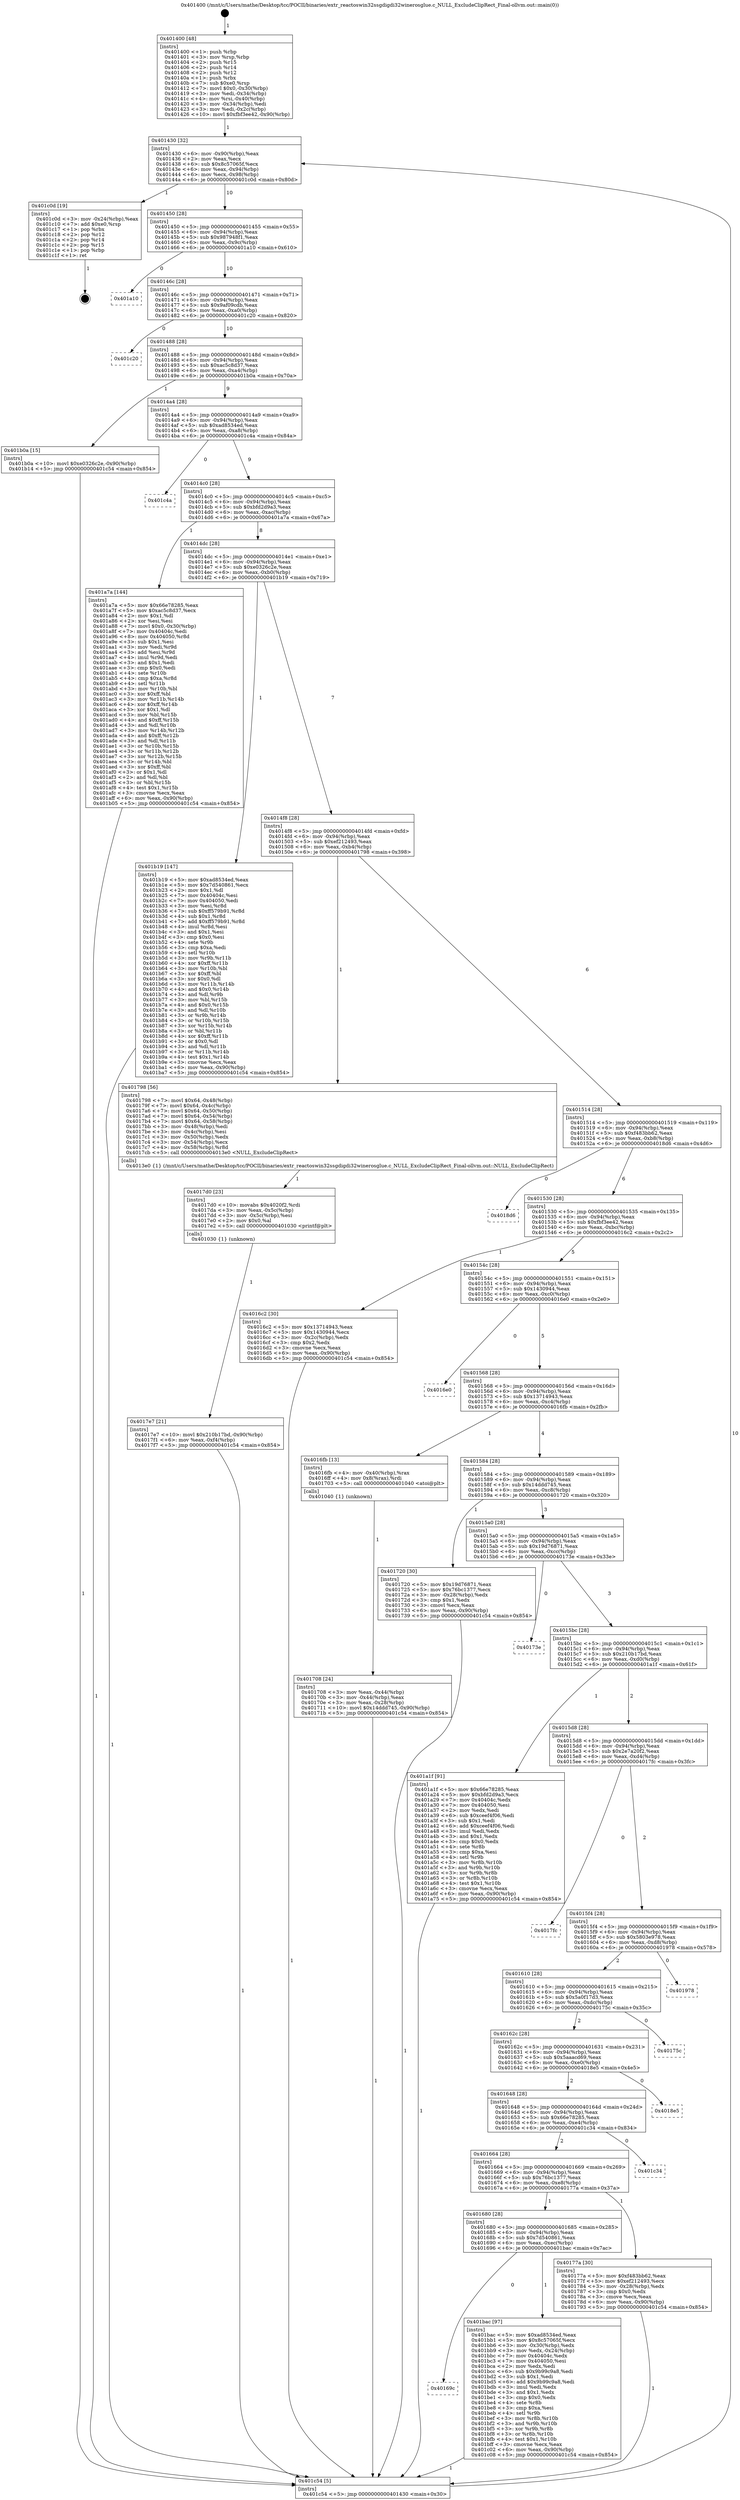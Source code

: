 digraph "0x401400" {
  label = "0x401400 (/mnt/c/Users/mathe/Desktop/tcc/POCII/binaries/extr_reactoswin32ssgdigdi32winerosglue.c_NULL_ExcludeClipRect_Final-ollvm.out::main(0))"
  labelloc = "t"
  node[shape=record]

  Entry [label="",width=0.3,height=0.3,shape=circle,fillcolor=black,style=filled]
  "0x401430" [label="{
     0x401430 [32]\l
     | [instrs]\l
     &nbsp;&nbsp;0x401430 \<+6\>: mov -0x90(%rbp),%eax\l
     &nbsp;&nbsp;0x401436 \<+2\>: mov %eax,%ecx\l
     &nbsp;&nbsp;0x401438 \<+6\>: sub $0x8c57065f,%ecx\l
     &nbsp;&nbsp;0x40143e \<+6\>: mov %eax,-0x94(%rbp)\l
     &nbsp;&nbsp;0x401444 \<+6\>: mov %ecx,-0x98(%rbp)\l
     &nbsp;&nbsp;0x40144a \<+6\>: je 0000000000401c0d \<main+0x80d\>\l
  }"]
  "0x401c0d" [label="{
     0x401c0d [19]\l
     | [instrs]\l
     &nbsp;&nbsp;0x401c0d \<+3\>: mov -0x24(%rbp),%eax\l
     &nbsp;&nbsp;0x401c10 \<+7\>: add $0xe0,%rsp\l
     &nbsp;&nbsp;0x401c17 \<+1\>: pop %rbx\l
     &nbsp;&nbsp;0x401c18 \<+2\>: pop %r12\l
     &nbsp;&nbsp;0x401c1a \<+2\>: pop %r14\l
     &nbsp;&nbsp;0x401c1c \<+2\>: pop %r15\l
     &nbsp;&nbsp;0x401c1e \<+1\>: pop %rbp\l
     &nbsp;&nbsp;0x401c1f \<+1\>: ret\l
  }"]
  "0x401450" [label="{
     0x401450 [28]\l
     | [instrs]\l
     &nbsp;&nbsp;0x401450 \<+5\>: jmp 0000000000401455 \<main+0x55\>\l
     &nbsp;&nbsp;0x401455 \<+6\>: mov -0x94(%rbp),%eax\l
     &nbsp;&nbsp;0x40145b \<+5\>: sub $0x987948f1,%eax\l
     &nbsp;&nbsp;0x401460 \<+6\>: mov %eax,-0x9c(%rbp)\l
     &nbsp;&nbsp;0x401466 \<+6\>: je 0000000000401a10 \<main+0x610\>\l
  }"]
  Exit [label="",width=0.3,height=0.3,shape=circle,fillcolor=black,style=filled,peripheries=2]
  "0x401a10" [label="{
     0x401a10\l
  }", style=dashed]
  "0x40146c" [label="{
     0x40146c [28]\l
     | [instrs]\l
     &nbsp;&nbsp;0x40146c \<+5\>: jmp 0000000000401471 \<main+0x71\>\l
     &nbsp;&nbsp;0x401471 \<+6\>: mov -0x94(%rbp),%eax\l
     &nbsp;&nbsp;0x401477 \<+5\>: sub $0x9af09cdb,%eax\l
     &nbsp;&nbsp;0x40147c \<+6\>: mov %eax,-0xa0(%rbp)\l
     &nbsp;&nbsp;0x401482 \<+6\>: je 0000000000401c20 \<main+0x820\>\l
  }"]
  "0x40169c" [label="{
     0x40169c\l
  }", style=dashed]
  "0x401c20" [label="{
     0x401c20\l
  }", style=dashed]
  "0x401488" [label="{
     0x401488 [28]\l
     | [instrs]\l
     &nbsp;&nbsp;0x401488 \<+5\>: jmp 000000000040148d \<main+0x8d\>\l
     &nbsp;&nbsp;0x40148d \<+6\>: mov -0x94(%rbp),%eax\l
     &nbsp;&nbsp;0x401493 \<+5\>: sub $0xac5c8d37,%eax\l
     &nbsp;&nbsp;0x401498 \<+6\>: mov %eax,-0xa4(%rbp)\l
     &nbsp;&nbsp;0x40149e \<+6\>: je 0000000000401b0a \<main+0x70a\>\l
  }"]
  "0x401bac" [label="{
     0x401bac [97]\l
     | [instrs]\l
     &nbsp;&nbsp;0x401bac \<+5\>: mov $0xad8534ed,%eax\l
     &nbsp;&nbsp;0x401bb1 \<+5\>: mov $0x8c57065f,%ecx\l
     &nbsp;&nbsp;0x401bb6 \<+3\>: mov -0x30(%rbp),%edx\l
     &nbsp;&nbsp;0x401bb9 \<+3\>: mov %edx,-0x24(%rbp)\l
     &nbsp;&nbsp;0x401bbc \<+7\>: mov 0x40404c,%edx\l
     &nbsp;&nbsp;0x401bc3 \<+7\>: mov 0x404050,%esi\l
     &nbsp;&nbsp;0x401bca \<+2\>: mov %edx,%edi\l
     &nbsp;&nbsp;0x401bcc \<+6\>: sub $0x9b99c9a8,%edi\l
     &nbsp;&nbsp;0x401bd2 \<+3\>: sub $0x1,%edi\l
     &nbsp;&nbsp;0x401bd5 \<+6\>: add $0x9b99c9a8,%edi\l
     &nbsp;&nbsp;0x401bdb \<+3\>: imul %edi,%edx\l
     &nbsp;&nbsp;0x401bde \<+3\>: and $0x1,%edx\l
     &nbsp;&nbsp;0x401be1 \<+3\>: cmp $0x0,%edx\l
     &nbsp;&nbsp;0x401be4 \<+4\>: sete %r8b\l
     &nbsp;&nbsp;0x401be8 \<+3\>: cmp $0xa,%esi\l
     &nbsp;&nbsp;0x401beb \<+4\>: setl %r9b\l
     &nbsp;&nbsp;0x401bef \<+3\>: mov %r8b,%r10b\l
     &nbsp;&nbsp;0x401bf2 \<+3\>: and %r9b,%r10b\l
     &nbsp;&nbsp;0x401bf5 \<+3\>: xor %r9b,%r8b\l
     &nbsp;&nbsp;0x401bf8 \<+3\>: or %r8b,%r10b\l
     &nbsp;&nbsp;0x401bfb \<+4\>: test $0x1,%r10b\l
     &nbsp;&nbsp;0x401bff \<+3\>: cmovne %ecx,%eax\l
     &nbsp;&nbsp;0x401c02 \<+6\>: mov %eax,-0x90(%rbp)\l
     &nbsp;&nbsp;0x401c08 \<+5\>: jmp 0000000000401c54 \<main+0x854\>\l
  }"]
  "0x401b0a" [label="{
     0x401b0a [15]\l
     | [instrs]\l
     &nbsp;&nbsp;0x401b0a \<+10\>: movl $0xe0326c2e,-0x90(%rbp)\l
     &nbsp;&nbsp;0x401b14 \<+5\>: jmp 0000000000401c54 \<main+0x854\>\l
  }"]
  "0x4014a4" [label="{
     0x4014a4 [28]\l
     | [instrs]\l
     &nbsp;&nbsp;0x4014a4 \<+5\>: jmp 00000000004014a9 \<main+0xa9\>\l
     &nbsp;&nbsp;0x4014a9 \<+6\>: mov -0x94(%rbp),%eax\l
     &nbsp;&nbsp;0x4014af \<+5\>: sub $0xad8534ed,%eax\l
     &nbsp;&nbsp;0x4014b4 \<+6\>: mov %eax,-0xa8(%rbp)\l
     &nbsp;&nbsp;0x4014ba \<+6\>: je 0000000000401c4a \<main+0x84a\>\l
  }"]
  "0x4017e7" [label="{
     0x4017e7 [21]\l
     | [instrs]\l
     &nbsp;&nbsp;0x4017e7 \<+10\>: movl $0x210b17bd,-0x90(%rbp)\l
     &nbsp;&nbsp;0x4017f1 \<+6\>: mov %eax,-0xf4(%rbp)\l
     &nbsp;&nbsp;0x4017f7 \<+5\>: jmp 0000000000401c54 \<main+0x854\>\l
  }"]
  "0x401c4a" [label="{
     0x401c4a\l
  }", style=dashed]
  "0x4014c0" [label="{
     0x4014c0 [28]\l
     | [instrs]\l
     &nbsp;&nbsp;0x4014c0 \<+5\>: jmp 00000000004014c5 \<main+0xc5\>\l
     &nbsp;&nbsp;0x4014c5 \<+6\>: mov -0x94(%rbp),%eax\l
     &nbsp;&nbsp;0x4014cb \<+5\>: sub $0xbfd2d9a3,%eax\l
     &nbsp;&nbsp;0x4014d0 \<+6\>: mov %eax,-0xac(%rbp)\l
     &nbsp;&nbsp;0x4014d6 \<+6\>: je 0000000000401a7a \<main+0x67a\>\l
  }"]
  "0x4017d0" [label="{
     0x4017d0 [23]\l
     | [instrs]\l
     &nbsp;&nbsp;0x4017d0 \<+10\>: movabs $0x4020f2,%rdi\l
     &nbsp;&nbsp;0x4017da \<+3\>: mov %eax,-0x5c(%rbp)\l
     &nbsp;&nbsp;0x4017dd \<+3\>: mov -0x5c(%rbp),%esi\l
     &nbsp;&nbsp;0x4017e0 \<+2\>: mov $0x0,%al\l
     &nbsp;&nbsp;0x4017e2 \<+5\>: call 0000000000401030 \<printf@plt\>\l
     | [calls]\l
     &nbsp;&nbsp;0x401030 \{1\} (unknown)\l
  }"]
  "0x401a7a" [label="{
     0x401a7a [144]\l
     | [instrs]\l
     &nbsp;&nbsp;0x401a7a \<+5\>: mov $0x66e78285,%eax\l
     &nbsp;&nbsp;0x401a7f \<+5\>: mov $0xac5c8d37,%ecx\l
     &nbsp;&nbsp;0x401a84 \<+2\>: mov $0x1,%dl\l
     &nbsp;&nbsp;0x401a86 \<+2\>: xor %esi,%esi\l
     &nbsp;&nbsp;0x401a88 \<+7\>: movl $0x0,-0x30(%rbp)\l
     &nbsp;&nbsp;0x401a8f \<+7\>: mov 0x40404c,%edi\l
     &nbsp;&nbsp;0x401a96 \<+8\>: mov 0x404050,%r8d\l
     &nbsp;&nbsp;0x401a9e \<+3\>: sub $0x1,%esi\l
     &nbsp;&nbsp;0x401aa1 \<+3\>: mov %edi,%r9d\l
     &nbsp;&nbsp;0x401aa4 \<+3\>: add %esi,%r9d\l
     &nbsp;&nbsp;0x401aa7 \<+4\>: imul %r9d,%edi\l
     &nbsp;&nbsp;0x401aab \<+3\>: and $0x1,%edi\l
     &nbsp;&nbsp;0x401aae \<+3\>: cmp $0x0,%edi\l
     &nbsp;&nbsp;0x401ab1 \<+4\>: sete %r10b\l
     &nbsp;&nbsp;0x401ab5 \<+4\>: cmp $0xa,%r8d\l
     &nbsp;&nbsp;0x401ab9 \<+4\>: setl %r11b\l
     &nbsp;&nbsp;0x401abd \<+3\>: mov %r10b,%bl\l
     &nbsp;&nbsp;0x401ac0 \<+3\>: xor $0xff,%bl\l
     &nbsp;&nbsp;0x401ac3 \<+3\>: mov %r11b,%r14b\l
     &nbsp;&nbsp;0x401ac6 \<+4\>: xor $0xff,%r14b\l
     &nbsp;&nbsp;0x401aca \<+3\>: xor $0x1,%dl\l
     &nbsp;&nbsp;0x401acd \<+3\>: mov %bl,%r15b\l
     &nbsp;&nbsp;0x401ad0 \<+4\>: and $0xff,%r15b\l
     &nbsp;&nbsp;0x401ad4 \<+3\>: and %dl,%r10b\l
     &nbsp;&nbsp;0x401ad7 \<+3\>: mov %r14b,%r12b\l
     &nbsp;&nbsp;0x401ada \<+4\>: and $0xff,%r12b\l
     &nbsp;&nbsp;0x401ade \<+3\>: and %dl,%r11b\l
     &nbsp;&nbsp;0x401ae1 \<+3\>: or %r10b,%r15b\l
     &nbsp;&nbsp;0x401ae4 \<+3\>: or %r11b,%r12b\l
     &nbsp;&nbsp;0x401ae7 \<+3\>: xor %r12b,%r15b\l
     &nbsp;&nbsp;0x401aea \<+3\>: or %r14b,%bl\l
     &nbsp;&nbsp;0x401aed \<+3\>: xor $0xff,%bl\l
     &nbsp;&nbsp;0x401af0 \<+3\>: or $0x1,%dl\l
     &nbsp;&nbsp;0x401af3 \<+2\>: and %dl,%bl\l
     &nbsp;&nbsp;0x401af5 \<+3\>: or %bl,%r15b\l
     &nbsp;&nbsp;0x401af8 \<+4\>: test $0x1,%r15b\l
     &nbsp;&nbsp;0x401afc \<+3\>: cmovne %ecx,%eax\l
     &nbsp;&nbsp;0x401aff \<+6\>: mov %eax,-0x90(%rbp)\l
     &nbsp;&nbsp;0x401b05 \<+5\>: jmp 0000000000401c54 \<main+0x854\>\l
  }"]
  "0x4014dc" [label="{
     0x4014dc [28]\l
     | [instrs]\l
     &nbsp;&nbsp;0x4014dc \<+5\>: jmp 00000000004014e1 \<main+0xe1\>\l
     &nbsp;&nbsp;0x4014e1 \<+6\>: mov -0x94(%rbp),%eax\l
     &nbsp;&nbsp;0x4014e7 \<+5\>: sub $0xe0326c2e,%eax\l
     &nbsp;&nbsp;0x4014ec \<+6\>: mov %eax,-0xb0(%rbp)\l
     &nbsp;&nbsp;0x4014f2 \<+6\>: je 0000000000401b19 \<main+0x719\>\l
  }"]
  "0x401680" [label="{
     0x401680 [28]\l
     | [instrs]\l
     &nbsp;&nbsp;0x401680 \<+5\>: jmp 0000000000401685 \<main+0x285\>\l
     &nbsp;&nbsp;0x401685 \<+6\>: mov -0x94(%rbp),%eax\l
     &nbsp;&nbsp;0x40168b \<+5\>: sub $0x7d540861,%eax\l
     &nbsp;&nbsp;0x401690 \<+6\>: mov %eax,-0xec(%rbp)\l
     &nbsp;&nbsp;0x401696 \<+6\>: je 0000000000401bac \<main+0x7ac\>\l
  }"]
  "0x401b19" [label="{
     0x401b19 [147]\l
     | [instrs]\l
     &nbsp;&nbsp;0x401b19 \<+5\>: mov $0xad8534ed,%eax\l
     &nbsp;&nbsp;0x401b1e \<+5\>: mov $0x7d540861,%ecx\l
     &nbsp;&nbsp;0x401b23 \<+2\>: mov $0x1,%dl\l
     &nbsp;&nbsp;0x401b25 \<+7\>: mov 0x40404c,%esi\l
     &nbsp;&nbsp;0x401b2c \<+7\>: mov 0x404050,%edi\l
     &nbsp;&nbsp;0x401b33 \<+3\>: mov %esi,%r8d\l
     &nbsp;&nbsp;0x401b36 \<+7\>: sub $0xff579b91,%r8d\l
     &nbsp;&nbsp;0x401b3d \<+4\>: sub $0x1,%r8d\l
     &nbsp;&nbsp;0x401b41 \<+7\>: add $0xff579b91,%r8d\l
     &nbsp;&nbsp;0x401b48 \<+4\>: imul %r8d,%esi\l
     &nbsp;&nbsp;0x401b4c \<+3\>: and $0x1,%esi\l
     &nbsp;&nbsp;0x401b4f \<+3\>: cmp $0x0,%esi\l
     &nbsp;&nbsp;0x401b52 \<+4\>: sete %r9b\l
     &nbsp;&nbsp;0x401b56 \<+3\>: cmp $0xa,%edi\l
     &nbsp;&nbsp;0x401b59 \<+4\>: setl %r10b\l
     &nbsp;&nbsp;0x401b5d \<+3\>: mov %r9b,%r11b\l
     &nbsp;&nbsp;0x401b60 \<+4\>: xor $0xff,%r11b\l
     &nbsp;&nbsp;0x401b64 \<+3\>: mov %r10b,%bl\l
     &nbsp;&nbsp;0x401b67 \<+3\>: xor $0xff,%bl\l
     &nbsp;&nbsp;0x401b6a \<+3\>: xor $0x0,%dl\l
     &nbsp;&nbsp;0x401b6d \<+3\>: mov %r11b,%r14b\l
     &nbsp;&nbsp;0x401b70 \<+4\>: and $0x0,%r14b\l
     &nbsp;&nbsp;0x401b74 \<+3\>: and %dl,%r9b\l
     &nbsp;&nbsp;0x401b77 \<+3\>: mov %bl,%r15b\l
     &nbsp;&nbsp;0x401b7a \<+4\>: and $0x0,%r15b\l
     &nbsp;&nbsp;0x401b7e \<+3\>: and %dl,%r10b\l
     &nbsp;&nbsp;0x401b81 \<+3\>: or %r9b,%r14b\l
     &nbsp;&nbsp;0x401b84 \<+3\>: or %r10b,%r15b\l
     &nbsp;&nbsp;0x401b87 \<+3\>: xor %r15b,%r14b\l
     &nbsp;&nbsp;0x401b8a \<+3\>: or %bl,%r11b\l
     &nbsp;&nbsp;0x401b8d \<+4\>: xor $0xff,%r11b\l
     &nbsp;&nbsp;0x401b91 \<+3\>: or $0x0,%dl\l
     &nbsp;&nbsp;0x401b94 \<+3\>: and %dl,%r11b\l
     &nbsp;&nbsp;0x401b97 \<+3\>: or %r11b,%r14b\l
     &nbsp;&nbsp;0x401b9a \<+4\>: test $0x1,%r14b\l
     &nbsp;&nbsp;0x401b9e \<+3\>: cmovne %ecx,%eax\l
     &nbsp;&nbsp;0x401ba1 \<+6\>: mov %eax,-0x90(%rbp)\l
     &nbsp;&nbsp;0x401ba7 \<+5\>: jmp 0000000000401c54 \<main+0x854\>\l
  }"]
  "0x4014f8" [label="{
     0x4014f8 [28]\l
     | [instrs]\l
     &nbsp;&nbsp;0x4014f8 \<+5\>: jmp 00000000004014fd \<main+0xfd\>\l
     &nbsp;&nbsp;0x4014fd \<+6\>: mov -0x94(%rbp),%eax\l
     &nbsp;&nbsp;0x401503 \<+5\>: sub $0xef212493,%eax\l
     &nbsp;&nbsp;0x401508 \<+6\>: mov %eax,-0xb4(%rbp)\l
     &nbsp;&nbsp;0x40150e \<+6\>: je 0000000000401798 \<main+0x398\>\l
  }"]
  "0x40177a" [label="{
     0x40177a [30]\l
     | [instrs]\l
     &nbsp;&nbsp;0x40177a \<+5\>: mov $0xf483bb62,%eax\l
     &nbsp;&nbsp;0x40177f \<+5\>: mov $0xef212493,%ecx\l
     &nbsp;&nbsp;0x401784 \<+3\>: mov -0x28(%rbp),%edx\l
     &nbsp;&nbsp;0x401787 \<+3\>: cmp $0x0,%edx\l
     &nbsp;&nbsp;0x40178a \<+3\>: cmove %ecx,%eax\l
     &nbsp;&nbsp;0x40178d \<+6\>: mov %eax,-0x90(%rbp)\l
     &nbsp;&nbsp;0x401793 \<+5\>: jmp 0000000000401c54 \<main+0x854\>\l
  }"]
  "0x401798" [label="{
     0x401798 [56]\l
     | [instrs]\l
     &nbsp;&nbsp;0x401798 \<+7\>: movl $0x64,-0x48(%rbp)\l
     &nbsp;&nbsp;0x40179f \<+7\>: movl $0x64,-0x4c(%rbp)\l
     &nbsp;&nbsp;0x4017a6 \<+7\>: movl $0x64,-0x50(%rbp)\l
     &nbsp;&nbsp;0x4017ad \<+7\>: movl $0x64,-0x54(%rbp)\l
     &nbsp;&nbsp;0x4017b4 \<+7\>: movl $0x64,-0x58(%rbp)\l
     &nbsp;&nbsp;0x4017bb \<+3\>: mov -0x48(%rbp),%edi\l
     &nbsp;&nbsp;0x4017be \<+3\>: mov -0x4c(%rbp),%esi\l
     &nbsp;&nbsp;0x4017c1 \<+3\>: mov -0x50(%rbp),%edx\l
     &nbsp;&nbsp;0x4017c4 \<+3\>: mov -0x54(%rbp),%ecx\l
     &nbsp;&nbsp;0x4017c7 \<+4\>: mov -0x58(%rbp),%r8d\l
     &nbsp;&nbsp;0x4017cb \<+5\>: call 00000000004013e0 \<NULL_ExcludeClipRect\>\l
     | [calls]\l
     &nbsp;&nbsp;0x4013e0 \{1\} (/mnt/c/Users/mathe/Desktop/tcc/POCII/binaries/extr_reactoswin32ssgdigdi32winerosglue.c_NULL_ExcludeClipRect_Final-ollvm.out::NULL_ExcludeClipRect)\l
  }"]
  "0x401514" [label="{
     0x401514 [28]\l
     | [instrs]\l
     &nbsp;&nbsp;0x401514 \<+5\>: jmp 0000000000401519 \<main+0x119\>\l
     &nbsp;&nbsp;0x401519 \<+6\>: mov -0x94(%rbp),%eax\l
     &nbsp;&nbsp;0x40151f \<+5\>: sub $0xf483bb62,%eax\l
     &nbsp;&nbsp;0x401524 \<+6\>: mov %eax,-0xb8(%rbp)\l
     &nbsp;&nbsp;0x40152a \<+6\>: je 00000000004018d6 \<main+0x4d6\>\l
  }"]
  "0x401664" [label="{
     0x401664 [28]\l
     | [instrs]\l
     &nbsp;&nbsp;0x401664 \<+5\>: jmp 0000000000401669 \<main+0x269\>\l
     &nbsp;&nbsp;0x401669 \<+6\>: mov -0x94(%rbp),%eax\l
     &nbsp;&nbsp;0x40166f \<+5\>: sub $0x76bc1377,%eax\l
     &nbsp;&nbsp;0x401674 \<+6\>: mov %eax,-0xe8(%rbp)\l
     &nbsp;&nbsp;0x40167a \<+6\>: je 000000000040177a \<main+0x37a\>\l
  }"]
  "0x4018d6" [label="{
     0x4018d6\l
  }", style=dashed]
  "0x401530" [label="{
     0x401530 [28]\l
     | [instrs]\l
     &nbsp;&nbsp;0x401530 \<+5\>: jmp 0000000000401535 \<main+0x135\>\l
     &nbsp;&nbsp;0x401535 \<+6\>: mov -0x94(%rbp),%eax\l
     &nbsp;&nbsp;0x40153b \<+5\>: sub $0xfbf3ee42,%eax\l
     &nbsp;&nbsp;0x401540 \<+6\>: mov %eax,-0xbc(%rbp)\l
     &nbsp;&nbsp;0x401546 \<+6\>: je 00000000004016c2 \<main+0x2c2\>\l
  }"]
  "0x401c34" [label="{
     0x401c34\l
  }", style=dashed]
  "0x4016c2" [label="{
     0x4016c2 [30]\l
     | [instrs]\l
     &nbsp;&nbsp;0x4016c2 \<+5\>: mov $0x13714943,%eax\l
     &nbsp;&nbsp;0x4016c7 \<+5\>: mov $0x1430944,%ecx\l
     &nbsp;&nbsp;0x4016cc \<+3\>: mov -0x2c(%rbp),%edx\l
     &nbsp;&nbsp;0x4016cf \<+3\>: cmp $0x2,%edx\l
     &nbsp;&nbsp;0x4016d2 \<+3\>: cmovne %ecx,%eax\l
     &nbsp;&nbsp;0x4016d5 \<+6\>: mov %eax,-0x90(%rbp)\l
     &nbsp;&nbsp;0x4016db \<+5\>: jmp 0000000000401c54 \<main+0x854\>\l
  }"]
  "0x40154c" [label="{
     0x40154c [28]\l
     | [instrs]\l
     &nbsp;&nbsp;0x40154c \<+5\>: jmp 0000000000401551 \<main+0x151\>\l
     &nbsp;&nbsp;0x401551 \<+6\>: mov -0x94(%rbp),%eax\l
     &nbsp;&nbsp;0x401557 \<+5\>: sub $0x1430944,%eax\l
     &nbsp;&nbsp;0x40155c \<+6\>: mov %eax,-0xc0(%rbp)\l
     &nbsp;&nbsp;0x401562 \<+6\>: je 00000000004016e0 \<main+0x2e0\>\l
  }"]
  "0x401c54" [label="{
     0x401c54 [5]\l
     | [instrs]\l
     &nbsp;&nbsp;0x401c54 \<+5\>: jmp 0000000000401430 \<main+0x30\>\l
  }"]
  "0x401400" [label="{
     0x401400 [48]\l
     | [instrs]\l
     &nbsp;&nbsp;0x401400 \<+1\>: push %rbp\l
     &nbsp;&nbsp;0x401401 \<+3\>: mov %rsp,%rbp\l
     &nbsp;&nbsp;0x401404 \<+2\>: push %r15\l
     &nbsp;&nbsp;0x401406 \<+2\>: push %r14\l
     &nbsp;&nbsp;0x401408 \<+2\>: push %r12\l
     &nbsp;&nbsp;0x40140a \<+1\>: push %rbx\l
     &nbsp;&nbsp;0x40140b \<+7\>: sub $0xe0,%rsp\l
     &nbsp;&nbsp;0x401412 \<+7\>: movl $0x0,-0x30(%rbp)\l
     &nbsp;&nbsp;0x401419 \<+3\>: mov %edi,-0x34(%rbp)\l
     &nbsp;&nbsp;0x40141c \<+4\>: mov %rsi,-0x40(%rbp)\l
     &nbsp;&nbsp;0x401420 \<+3\>: mov -0x34(%rbp),%edi\l
     &nbsp;&nbsp;0x401423 \<+3\>: mov %edi,-0x2c(%rbp)\l
     &nbsp;&nbsp;0x401426 \<+10\>: movl $0xfbf3ee42,-0x90(%rbp)\l
  }"]
  "0x401648" [label="{
     0x401648 [28]\l
     | [instrs]\l
     &nbsp;&nbsp;0x401648 \<+5\>: jmp 000000000040164d \<main+0x24d\>\l
     &nbsp;&nbsp;0x40164d \<+6\>: mov -0x94(%rbp),%eax\l
     &nbsp;&nbsp;0x401653 \<+5\>: sub $0x66e78285,%eax\l
     &nbsp;&nbsp;0x401658 \<+6\>: mov %eax,-0xe4(%rbp)\l
     &nbsp;&nbsp;0x40165e \<+6\>: je 0000000000401c34 \<main+0x834\>\l
  }"]
  "0x4016e0" [label="{
     0x4016e0\l
  }", style=dashed]
  "0x401568" [label="{
     0x401568 [28]\l
     | [instrs]\l
     &nbsp;&nbsp;0x401568 \<+5\>: jmp 000000000040156d \<main+0x16d\>\l
     &nbsp;&nbsp;0x40156d \<+6\>: mov -0x94(%rbp),%eax\l
     &nbsp;&nbsp;0x401573 \<+5\>: sub $0x13714943,%eax\l
     &nbsp;&nbsp;0x401578 \<+6\>: mov %eax,-0xc4(%rbp)\l
     &nbsp;&nbsp;0x40157e \<+6\>: je 00000000004016fb \<main+0x2fb\>\l
  }"]
  "0x4018e5" [label="{
     0x4018e5\l
  }", style=dashed]
  "0x4016fb" [label="{
     0x4016fb [13]\l
     | [instrs]\l
     &nbsp;&nbsp;0x4016fb \<+4\>: mov -0x40(%rbp),%rax\l
     &nbsp;&nbsp;0x4016ff \<+4\>: mov 0x8(%rax),%rdi\l
     &nbsp;&nbsp;0x401703 \<+5\>: call 0000000000401040 \<atoi@plt\>\l
     | [calls]\l
     &nbsp;&nbsp;0x401040 \{1\} (unknown)\l
  }"]
  "0x401584" [label="{
     0x401584 [28]\l
     | [instrs]\l
     &nbsp;&nbsp;0x401584 \<+5\>: jmp 0000000000401589 \<main+0x189\>\l
     &nbsp;&nbsp;0x401589 \<+6\>: mov -0x94(%rbp),%eax\l
     &nbsp;&nbsp;0x40158f \<+5\>: sub $0x14ddd745,%eax\l
     &nbsp;&nbsp;0x401594 \<+6\>: mov %eax,-0xc8(%rbp)\l
     &nbsp;&nbsp;0x40159a \<+6\>: je 0000000000401720 \<main+0x320\>\l
  }"]
  "0x401708" [label="{
     0x401708 [24]\l
     | [instrs]\l
     &nbsp;&nbsp;0x401708 \<+3\>: mov %eax,-0x44(%rbp)\l
     &nbsp;&nbsp;0x40170b \<+3\>: mov -0x44(%rbp),%eax\l
     &nbsp;&nbsp;0x40170e \<+3\>: mov %eax,-0x28(%rbp)\l
     &nbsp;&nbsp;0x401711 \<+10\>: movl $0x14ddd745,-0x90(%rbp)\l
     &nbsp;&nbsp;0x40171b \<+5\>: jmp 0000000000401c54 \<main+0x854\>\l
  }"]
  "0x40162c" [label="{
     0x40162c [28]\l
     | [instrs]\l
     &nbsp;&nbsp;0x40162c \<+5\>: jmp 0000000000401631 \<main+0x231\>\l
     &nbsp;&nbsp;0x401631 \<+6\>: mov -0x94(%rbp),%eax\l
     &nbsp;&nbsp;0x401637 \<+5\>: sub $0x5aaacd69,%eax\l
     &nbsp;&nbsp;0x40163c \<+6\>: mov %eax,-0xe0(%rbp)\l
     &nbsp;&nbsp;0x401642 \<+6\>: je 00000000004018e5 \<main+0x4e5\>\l
  }"]
  "0x401720" [label="{
     0x401720 [30]\l
     | [instrs]\l
     &nbsp;&nbsp;0x401720 \<+5\>: mov $0x19d76871,%eax\l
     &nbsp;&nbsp;0x401725 \<+5\>: mov $0x76bc1377,%ecx\l
     &nbsp;&nbsp;0x40172a \<+3\>: mov -0x28(%rbp),%edx\l
     &nbsp;&nbsp;0x40172d \<+3\>: cmp $0x1,%edx\l
     &nbsp;&nbsp;0x401730 \<+3\>: cmovl %ecx,%eax\l
     &nbsp;&nbsp;0x401733 \<+6\>: mov %eax,-0x90(%rbp)\l
     &nbsp;&nbsp;0x401739 \<+5\>: jmp 0000000000401c54 \<main+0x854\>\l
  }"]
  "0x4015a0" [label="{
     0x4015a0 [28]\l
     | [instrs]\l
     &nbsp;&nbsp;0x4015a0 \<+5\>: jmp 00000000004015a5 \<main+0x1a5\>\l
     &nbsp;&nbsp;0x4015a5 \<+6\>: mov -0x94(%rbp),%eax\l
     &nbsp;&nbsp;0x4015ab \<+5\>: sub $0x19d76871,%eax\l
     &nbsp;&nbsp;0x4015b0 \<+6\>: mov %eax,-0xcc(%rbp)\l
     &nbsp;&nbsp;0x4015b6 \<+6\>: je 000000000040173e \<main+0x33e\>\l
  }"]
  "0x40175c" [label="{
     0x40175c\l
  }", style=dashed]
  "0x40173e" [label="{
     0x40173e\l
  }", style=dashed]
  "0x4015bc" [label="{
     0x4015bc [28]\l
     | [instrs]\l
     &nbsp;&nbsp;0x4015bc \<+5\>: jmp 00000000004015c1 \<main+0x1c1\>\l
     &nbsp;&nbsp;0x4015c1 \<+6\>: mov -0x94(%rbp),%eax\l
     &nbsp;&nbsp;0x4015c7 \<+5\>: sub $0x210b17bd,%eax\l
     &nbsp;&nbsp;0x4015cc \<+6\>: mov %eax,-0xd0(%rbp)\l
     &nbsp;&nbsp;0x4015d2 \<+6\>: je 0000000000401a1f \<main+0x61f\>\l
  }"]
  "0x401610" [label="{
     0x401610 [28]\l
     | [instrs]\l
     &nbsp;&nbsp;0x401610 \<+5\>: jmp 0000000000401615 \<main+0x215\>\l
     &nbsp;&nbsp;0x401615 \<+6\>: mov -0x94(%rbp),%eax\l
     &nbsp;&nbsp;0x40161b \<+5\>: sub $0x5a0f17d3,%eax\l
     &nbsp;&nbsp;0x401620 \<+6\>: mov %eax,-0xdc(%rbp)\l
     &nbsp;&nbsp;0x401626 \<+6\>: je 000000000040175c \<main+0x35c\>\l
  }"]
  "0x401a1f" [label="{
     0x401a1f [91]\l
     | [instrs]\l
     &nbsp;&nbsp;0x401a1f \<+5\>: mov $0x66e78285,%eax\l
     &nbsp;&nbsp;0x401a24 \<+5\>: mov $0xbfd2d9a3,%ecx\l
     &nbsp;&nbsp;0x401a29 \<+7\>: mov 0x40404c,%edx\l
     &nbsp;&nbsp;0x401a30 \<+7\>: mov 0x404050,%esi\l
     &nbsp;&nbsp;0x401a37 \<+2\>: mov %edx,%edi\l
     &nbsp;&nbsp;0x401a39 \<+6\>: sub $0xceef4f06,%edi\l
     &nbsp;&nbsp;0x401a3f \<+3\>: sub $0x1,%edi\l
     &nbsp;&nbsp;0x401a42 \<+6\>: add $0xceef4f06,%edi\l
     &nbsp;&nbsp;0x401a48 \<+3\>: imul %edi,%edx\l
     &nbsp;&nbsp;0x401a4b \<+3\>: and $0x1,%edx\l
     &nbsp;&nbsp;0x401a4e \<+3\>: cmp $0x0,%edx\l
     &nbsp;&nbsp;0x401a51 \<+4\>: sete %r8b\l
     &nbsp;&nbsp;0x401a55 \<+3\>: cmp $0xa,%esi\l
     &nbsp;&nbsp;0x401a58 \<+4\>: setl %r9b\l
     &nbsp;&nbsp;0x401a5c \<+3\>: mov %r8b,%r10b\l
     &nbsp;&nbsp;0x401a5f \<+3\>: and %r9b,%r10b\l
     &nbsp;&nbsp;0x401a62 \<+3\>: xor %r9b,%r8b\l
     &nbsp;&nbsp;0x401a65 \<+3\>: or %r8b,%r10b\l
     &nbsp;&nbsp;0x401a68 \<+4\>: test $0x1,%r10b\l
     &nbsp;&nbsp;0x401a6c \<+3\>: cmovne %ecx,%eax\l
     &nbsp;&nbsp;0x401a6f \<+6\>: mov %eax,-0x90(%rbp)\l
     &nbsp;&nbsp;0x401a75 \<+5\>: jmp 0000000000401c54 \<main+0x854\>\l
  }"]
  "0x4015d8" [label="{
     0x4015d8 [28]\l
     | [instrs]\l
     &nbsp;&nbsp;0x4015d8 \<+5\>: jmp 00000000004015dd \<main+0x1dd\>\l
     &nbsp;&nbsp;0x4015dd \<+6\>: mov -0x94(%rbp),%eax\l
     &nbsp;&nbsp;0x4015e3 \<+5\>: sub $0x2e7a20f2,%eax\l
     &nbsp;&nbsp;0x4015e8 \<+6\>: mov %eax,-0xd4(%rbp)\l
     &nbsp;&nbsp;0x4015ee \<+6\>: je 00000000004017fc \<main+0x3fc\>\l
  }"]
  "0x401978" [label="{
     0x401978\l
  }", style=dashed]
  "0x4017fc" [label="{
     0x4017fc\l
  }", style=dashed]
  "0x4015f4" [label="{
     0x4015f4 [28]\l
     | [instrs]\l
     &nbsp;&nbsp;0x4015f4 \<+5\>: jmp 00000000004015f9 \<main+0x1f9\>\l
     &nbsp;&nbsp;0x4015f9 \<+6\>: mov -0x94(%rbp),%eax\l
     &nbsp;&nbsp;0x4015ff \<+5\>: sub $0x5803e978,%eax\l
     &nbsp;&nbsp;0x401604 \<+6\>: mov %eax,-0xd8(%rbp)\l
     &nbsp;&nbsp;0x40160a \<+6\>: je 0000000000401978 \<main+0x578\>\l
  }"]
  Entry -> "0x401400" [label=" 1"]
  "0x401430" -> "0x401c0d" [label=" 1"]
  "0x401430" -> "0x401450" [label=" 10"]
  "0x401c0d" -> Exit [label=" 1"]
  "0x401450" -> "0x401a10" [label=" 0"]
  "0x401450" -> "0x40146c" [label=" 10"]
  "0x401bac" -> "0x401c54" [label=" 1"]
  "0x40146c" -> "0x401c20" [label=" 0"]
  "0x40146c" -> "0x401488" [label=" 10"]
  "0x401680" -> "0x40169c" [label=" 0"]
  "0x401488" -> "0x401b0a" [label=" 1"]
  "0x401488" -> "0x4014a4" [label=" 9"]
  "0x401680" -> "0x401bac" [label=" 1"]
  "0x4014a4" -> "0x401c4a" [label=" 0"]
  "0x4014a4" -> "0x4014c0" [label=" 9"]
  "0x401b19" -> "0x401c54" [label=" 1"]
  "0x4014c0" -> "0x401a7a" [label=" 1"]
  "0x4014c0" -> "0x4014dc" [label=" 8"]
  "0x401b0a" -> "0x401c54" [label=" 1"]
  "0x4014dc" -> "0x401b19" [label=" 1"]
  "0x4014dc" -> "0x4014f8" [label=" 7"]
  "0x401a7a" -> "0x401c54" [label=" 1"]
  "0x4014f8" -> "0x401798" [label=" 1"]
  "0x4014f8" -> "0x401514" [label=" 6"]
  "0x401a1f" -> "0x401c54" [label=" 1"]
  "0x401514" -> "0x4018d6" [label=" 0"]
  "0x401514" -> "0x401530" [label=" 6"]
  "0x4017d0" -> "0x4017e7" [label=" 1"]
  "0x401530" -> "0x4016c2" [label=" 1"]
  "0x401530" -> "0x40154c" [label=" 5"]
  "0x4016c2" -> "0x401c54" [label=" 1"]
  "0x401400" -> "0x401430" [label=" 1"]
  "0x401c54" -> "0x401430" [label=" 10"]
  "0x401798" -> "0x4017d0" [label=" 1"]
  "0x40154c" -> "0x4016e0" [label=" 0"]
  "0x40154c" -> "0x401568" [label=" 5"]
  "0x401664" -> "0x401680" [label=" 1"]
  "0x401568" -> "0x4016fb" [label=" 1"]
  "0x401568" -> "0x401584" [label=" 4"]
  "0x4016fb" -> "0x401708" [label=" 1"]
  "0x401708" -> "0x401c54" [label=" 1"]
  "0x401664" -> "0x40177a" [label=" 1"]
  "0x401584" -> "0x401720" [label=" 1"]
  "0x401584" -> "0x4015a0" [label=" 3"]
  "0x401720" -> "0x401c54" [label=" 1"]
  "0x401648" -> "0x401664" [label=" 2"]
  "0x4015a0" -> "0x40173e" [label=" 0"]
  "0x4015a0" -> "0x4015bc" [label=" 3"]
  "0x401648" -> "0x401c34" [label=" 0"]
  "0x4015bc" -> "0x401a1f" [label=" 1"]
  "0x4015bc" -> "0x4015d8" [label=" 2"]
  "0x40162c" -> "0x401648" [label=" 2"]
  "0x4015d8" -> "0x4017fc" [label=" 0"]
  "0x4015d8" -> "0x4015f4" [label=" 2"]
  "0x40162c" -> "0x4018e5" [label=" 0"]
  "0x4015f4" -> "0x401978" [label=" 0"]
  "0x4015f4" -> "0x401610" [label=" 2"]
  "0x40177a" -> "0x401c54" [label=" 1"]
  "0x401610" -> "0x40175c" [label=" 0"]
  "0x401610" -> "0x40162c" [label=" 2"]
  "0x4017e7" -> "0x401c54" [label=" 1"]
}
